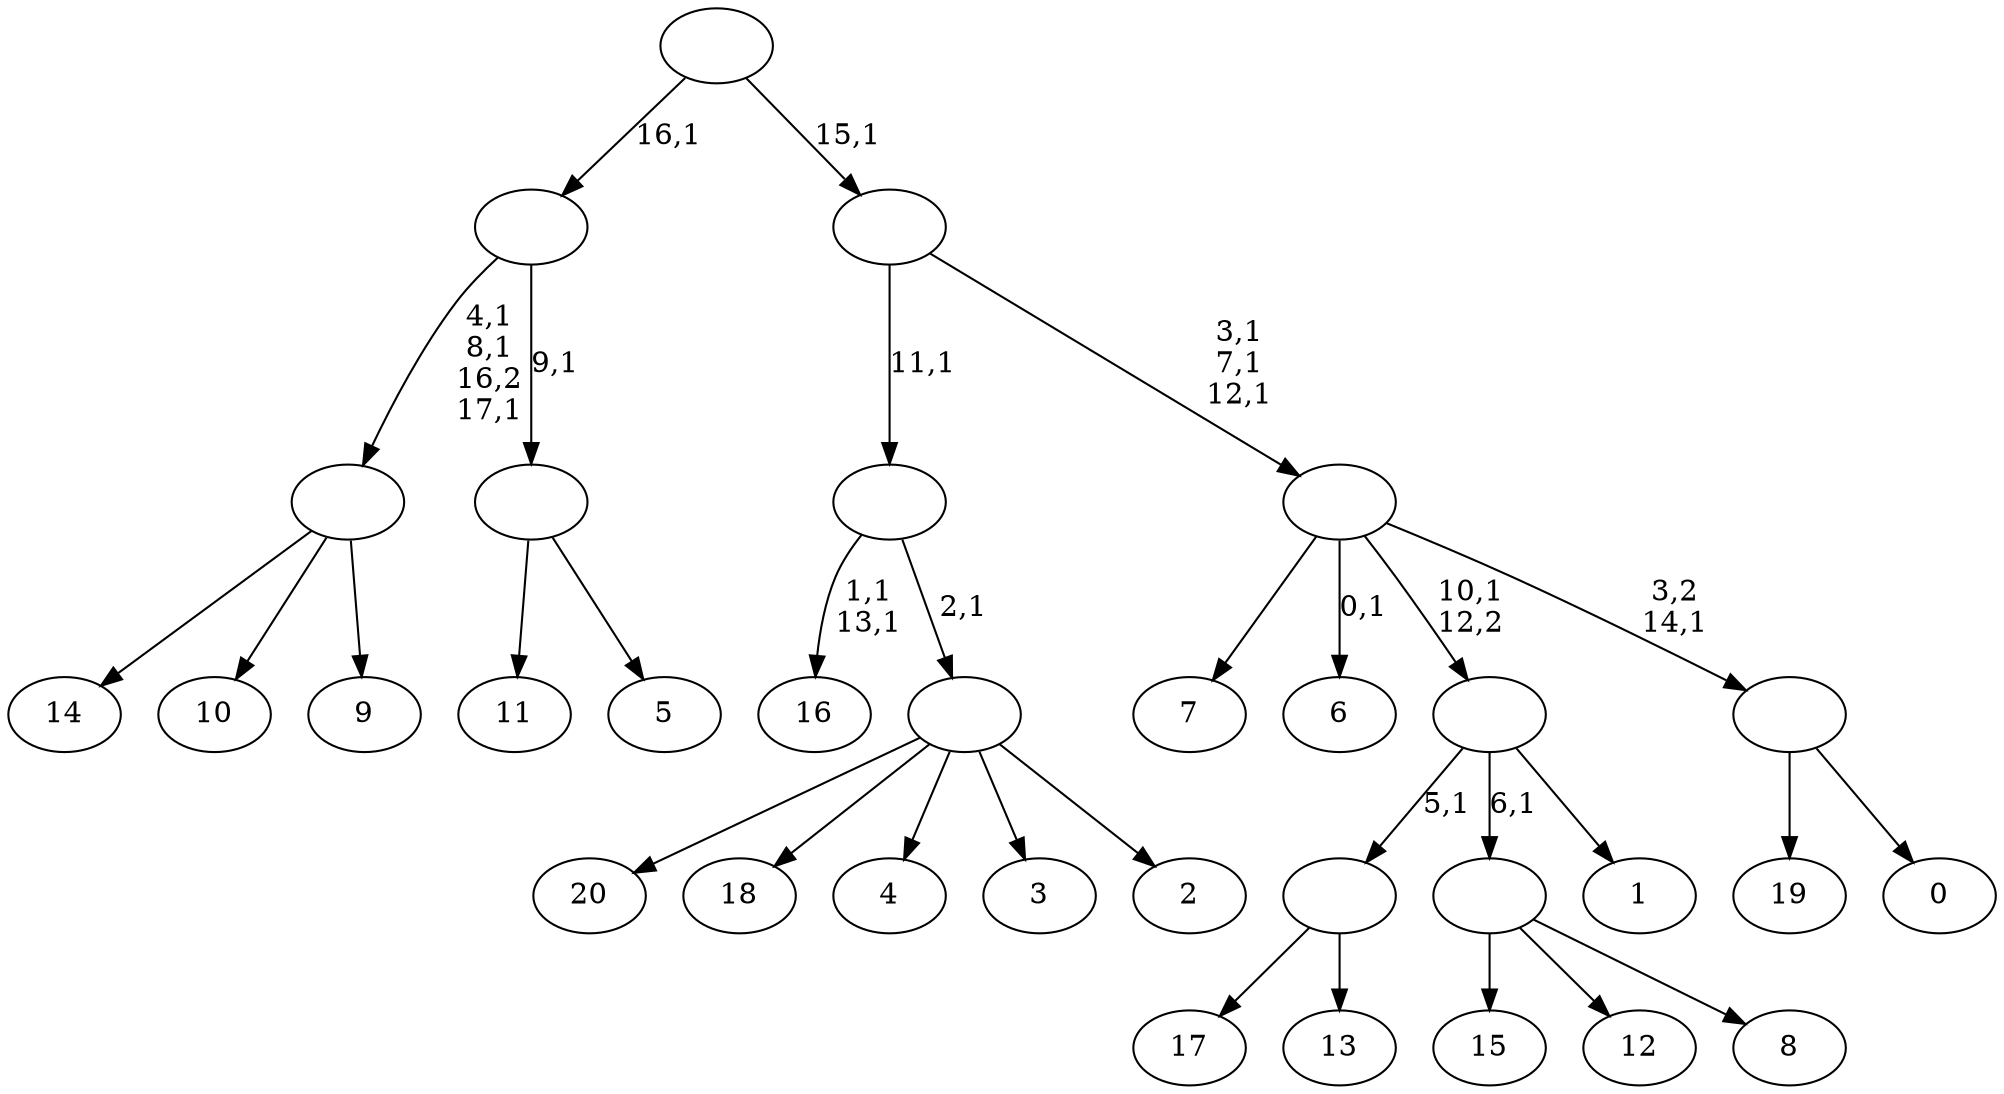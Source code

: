 digraph T {
	39 [label="20"]
	38 [label="19"]
	37 [label="18"]
	36 [label="17"]
	35 [label="16"]
	32 [label="15"]
	31 [label="14"]
	30 [label="13"]
	29 [label=""]
	28 [label="12"]
	27 [label="11"]
	26 [label="10"]
	25 [label="9"]
	24 [label=""]
	21 [label="8"]
	20 [label=""]
	19 [label="7"]
	18 [label="6"]
	16 [label="5"]
	15 [label=""]
	14 [label=""]
	13 [label="4"]
	12 [label="3"]
	11 [label="2"]
	10 [label=""]
	9 [label=""]
	8 [label="1"]
	7 [label=""]
	6 [label="0"]
	5 [label=""]
	4 [label=""]
	1 [label=""]
	0 [label=""]
	29 -> 36 [label=""]
	29 -> 30 [label=""]
	24 -> 31 [label=""]
	24 -> 26 [label=""]
	24 -> 25 [label=""]
	20 -> 32 [label=""]
	20 -> 28 [label=""]
	20 -> 21 [label=""]
	15 -> 27 [label=""]
	15 -> 16 [label=""]
	14 -> 24 [label="4,1\n8,1\n16,2\n17,1"]
	14 -> 15 [label="9,1"]
	10 -> 39 [label=""]
	10 -> 37 [label=""]
	10 -> 13 [label=""]
	10 -> 12 [label=""]
	10 -> 11 [label=""]
	9 -> 35 [label="1,1\n13,1"]
	9 -> 10 [label="2,1"]
	7 -> 29 [label="5,1"]
	7 -> 20 [label="6,1"]
	7 -> 8 [label=""]
	5 -> 38 [label=""]
	5 -> 6 [label=""]
	4 -> 18 [label="0,1"]
	4 -> 19 [label=""]
	4 -> 7 [label="10,1\n12,2"]
	4 -> 5 [label="3,2\n14,1"]
	1 -> 4 [label="3,1\n7,1\n12,1"]
	1 -> 9 [label="11,1"]
	0 -> 14 [label="16,1"]
	0 -> 1 [label="15,1"]
}

